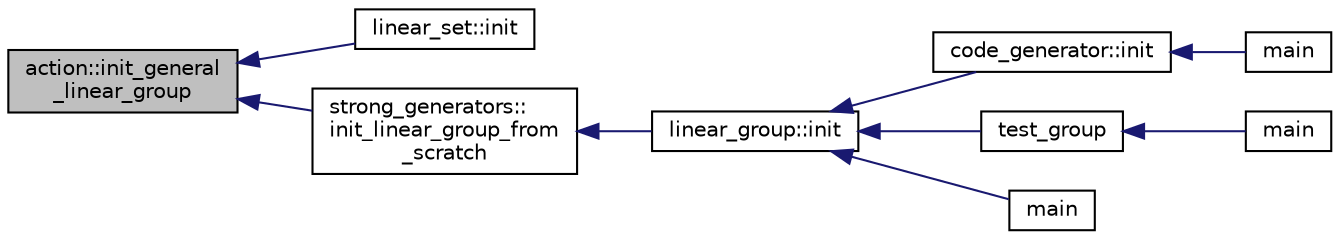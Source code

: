 digraph "action::init_general_linear_group"
{
  edge [fontname="Helvetica",fontsize="10",labelfontname="Helvetica",labelfontsize="10"];
  node [fontname="Helvetica",fontsize="10",shape=record];
  rankdir="LR";
  Node27596 [label="action::init_general\l_linear_group",height=0.2,width=0.4,color="black", fillcolor="grey75", style="filled", fontcolor="black"];
  Node27596 -> Node27597 [dir="back",color="midnightblue",fontsize="10",style="solid",fontname="Helvetica"];
  Node27597 [label="linear_set::init",height=0.2,width=0.4,color="black", fillcolor="white", style="filled",URL="$dd/d86/classlinear__set.html#a7ab24e84423749047d5465cb15505475"];
  Node27596 -> Node27598 [dir="back",color="midnightblue",fontsize="10",style="solid",fontname="Helvetica"];
  Node27598 [label="strong_generators::\linit_linear_group_from\l_scratch",height=0.2,width=0.4,color="black", fillcolor="white", style="filled",URL="$dc/d09/classstrong__generators.html#ad47ecfb9c141b65ed6aca34231d5a0d2"];
  Node27598 -> Node27599 [dir="back",color="midnightblue",fontsize="10",style="solid",fontname="Helvetica"];
  Node27599 [label="linear_group::init",height=0.2,width=0.4,color="black", fillcolor="white", style="filled",URL="$df/d5a/classlinear__group.html#a8119aa9b882192ab422b12614b259f28"];
  Node27599 -> Node27600 [dir="back",color="midnightblue",fontsize="10",style="solid",fontname="Helvetica"];
  Node27600 [label="code_generator::init",height=0.2,width=0.4,color="black", fillcolor="white", style="filled",URL="$db/d37/classcode__generator.html#acfaa1e8badf6f30255203f499b130af8"];
  Node27600 -> Node27601 [dir="back",color="midnightblue",fontsize="10",style="solid",fontname="Helvetica"];
  Node27601 [label="main",height=0.2,width=0.4,color="black", fillcolor="white", style="filled",URL="$d4/d4f/codes_8_c.html#a217dbf8b442f20279ea00b898af96f52"];
  Node27599 -> Node27602 [dir="back",color="midnightblue",fontsize="10",style="solid",fontname="Helvetica"];
  Node27602 [label="test_group",height=0.2,width=0.4,color="black", fillcolor="white", style="filled",URL="$d8/d03/analyze__q__designs_8_c.html#ad03444358d0b46e7aa4d88a806b44925"];
  Node27602 -> Node27603 [dir="back",color="midnightblue",fontsize="10",style="solid",fontname="Helvetica"];
  Node27603 [label="main",height=0.2,width=0.4,color="black", fillcolor="white", style="filled",URL="$d8/d03/analyze__q__designs_8_c.html#a217dbf8b442f20279ea00b898af96f52"];
  Node27599 -> Node27604 [dir="back",color="midnightblue",fontsize="10",style="solid",fontname="Helvetica"];
  Node27604 [label="main",height=0.2,width=0.4,color="black", fillcolor="white", style="filled",URL="$da/dd5/subspace__orbits__main_8_c.html#a217dbf8b442f20279ea00b898af96f52"];
}
